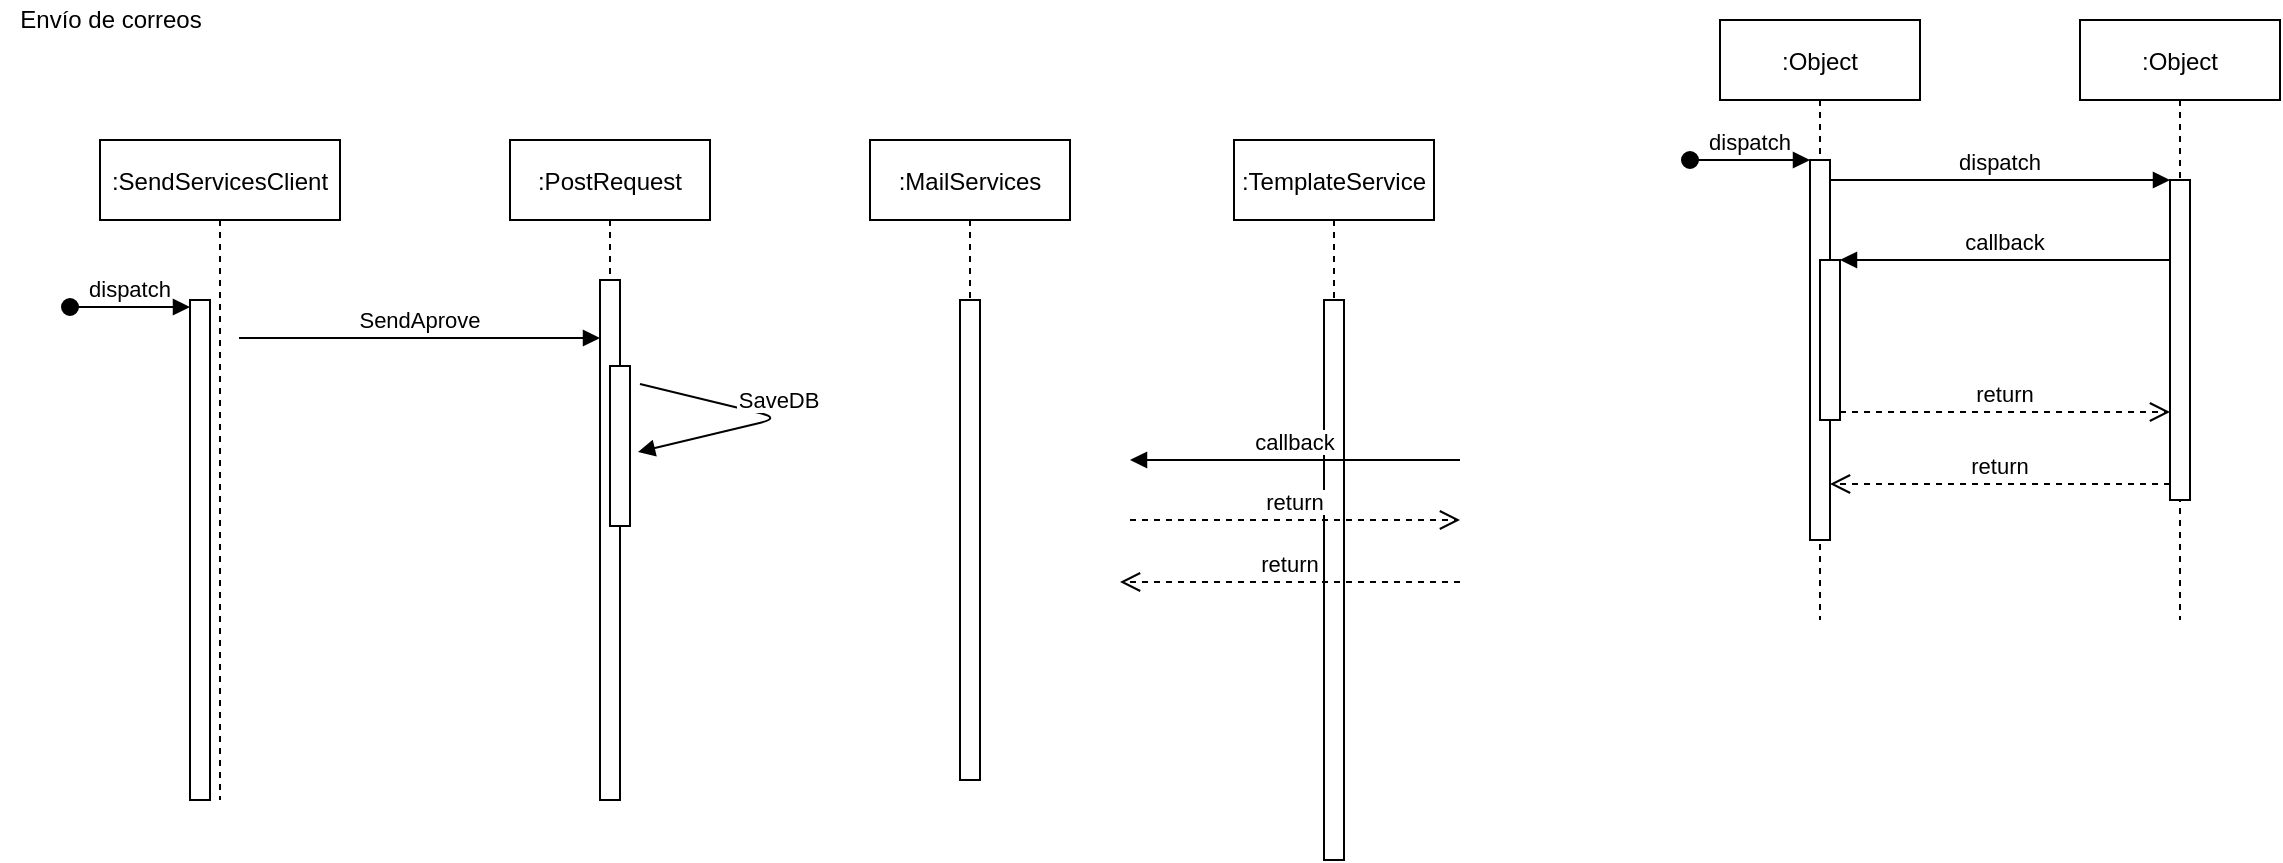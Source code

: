 <mxfile>
    <diagram id="kRXIXlUw2XOFFT9bWz3g" name="Page-1">
        <mxGraphModel dx="1671" dy="459" grid="1" gridSize="10" guides="1" tooltips="1" connect="1" arrows="1" fold="1" page="1" pageScale="1" pageWidth="850" pageHeight="1100" math="0" shadow="0">
            <root>
                <mxCell id="0"/>
                <mxCell id="1" parent="0"/>
                <mxCell id="2" value=":Object" style="shape=umlLifeline;perimeter=lifelinePerimeter;container=1;collapsible=0;recursiveResize=0;rounded=0;shadow=0;strokeWidth=1;" parent="1" vertex="1">
                    <mxGeometry x="20" y="20" width="100" height="300" as="geometry"/>
                </mxCell>
                <mxCell id="3" value="" style="points=[];perimeter=orthogonalPerimeter;rounded=0;shadow=0;strokeWidth=1;" parent="2" vertex="1">
                    <mxGeometry x="45" y="70" width="10" height="190" as="geometry"/>
                </mxCell>
                <mxCell id="4" value="dispatch" style="verticalAlign=bottom;startArrow=oval;endArrow=block;startSize=8;shadow=0;strokeWidth=1;" parent="2" target="3" edge="1">
                    <mxGeometry relative="1" as="geometry">
                        <mxPoint x="-15" y="70" as="sourcePoint"/>
                    </mxGeometry>
                </mxCell>
                <mxCell id="5" value="" style="points=[];perimeter=orthogonalPerimeter;rounded=0;shadow=0;strokeWidth=1;" parent="2" vertex="1">
                    <mxGeometry x="50" y="120" width="10" height="80" as="geometry"/>
                </mxCell>
                <mxCell id="6" value=":Object" style="shape=umlLifeline;perimeter=lifelinePerimeter;container=1;collapsible=0;recursiveResize=0;rounded=0;shadow=0;strokeWidth=1;" parent="1" vertex="1">
                    <mxGeometry x="200" y="20" width="100" height="300" as="geometry"/>
                </mxCell>
                <mxCell id="7" value="" style="points=[];perimeter=orthogonalPerimeter;rounded=0;shadow=0;strokeWidth=1;" parent="6" vertex="1">
                    <mxGeometry x="45" y="80" width="10" height="160" as="geometry"/>
                </mxCell>
                <mxCell id="8" value="return" style="verticalAlign=bottom;endArrow=open;dashed=1;endSize=8;exitX=0;exitY=0.95;shadow=0;strokeWidth=1;" parent="1" source="7" target="3" edge="1">
                    <mxGeometry relative="1" as="geometry">
                        <mxPoint x="175" y="176" as="targetPoint"/>
                    </mxGeometry>
                </mxCell>
                <mxCell id="9" value="dispatch" style="verticalAlign=bottom;endArrow=block;entryX=0;entryY=0;shadow=0;strokeWidth=1;" parent="1" source="3" target="7" edge="1">
                    <mxGeometry relative="1" as="geometry">
                        <mxPoint x="175" y="100" as="sourcePoint"/>
                    </mxGeometry>
                </mxCell>
                <mxCell id="10" value="callback" style="verticalAlign=bottom;endArrow=block;entryX=1;entryY=0;shadow=0;strokeWidth=1;" parent="1" source="7" target="5" edge="1">
                    <mxGeometry relative="1" as="geometry">
                        <mxPoint x="140" y="140" as="sourcePoint"/>
                    </mxGeometry>
                </mxCell>
                <mxCell id="11" value="return" style="verticalAlign=bottom;endArrow=open;dashed=1;endSize=8;exitX=1;exitY=0.95;shadow=0;strokeWidth=1;" parent="1" source="5" target="7" edge="1">
                    <mxGeometry relative="1" as="geometry">
                        <mxPoint x="140" y="197" as="targetPoint"/>
                    </mxGeometry>
                </mxCell>
                <mxCell id="12" value=":PostRequest" style="shape=umlLifeline;perimeter=lifelinePerimeter;container=1;collapsible=0;recursiveResize=0;rounded=0;shadow=0;strokeWidth=1;" parent="1" vertex="1">
                    <mxGeometry x="-585" y="80" width="100" height="330" as="geometry"/>
                </mxCell>
                <mxCell id="13" value="" style="points=[];perimeter=orthogonalPerimeter;rounded=0;shadow=0;strokeWidth=1;" parent="12" vertex="1">
                    <mxGeometry x="45" y="70" width="10" height="260" as="geometry"/>
                </mxCell>
                <mxCell id="15" value="" style="points=[];perimeter=orthogonalPerimeter;rounded=0;shadow=0;strokeWidth=1;" parent="12" vertex="1">
                    <mxGeometry x="50" y="113" width="10" height="80" as="geometry"/>
                </mxCell>
                <mxCell id="16" value=":MailServices" style="shape=umlLifeline;perimeter=lifelinePerimeter;container=1;collapsible=0;recursiveResize=0;rounded=0;shadow=0;strokeWidth=1;" parent="1" vertex="1">
                    <mxGeometry x="-405" y="80" width="100" height="320" as="geometry"/>
                </mxCell>
                <mxCell id="17" value="" style="points=[];perimeter=orthogonalPerimeter;rounded=0;shadow=0;strokeWidth=1;" parent="16" vertex="1">
                    <mxGeometry x="45" y="80" width="10" height="240" as="geometry"/>
                </mxCell>
                <mxCell id="22" value="Envío de correos" style="text;html=1;resizable=0;autosize=1;align=center;verticalAlign=middle;points=[];fillColor=none;strokeColor=none;rounded=0;" parent="1" vertex="1">
                    <mxGeometry x="-840" y="10" width="110" height="20" as="geometry"/>
                </mxCell>
                <mxCell id="23" value=":TemplateService" style="shape=umlLifeline;perimeter=lifelinePerimeter;container=1;collapsible=0;recursiveResize=0;rounded=0;shadow=0;strokeWidth=1;" parent="1" vertex="1">
                    <mxGeometry x="-223" y="80" width="100" height="360" as="geometry"/>
                </mxCell>
                <mxCell id="24" value="" style="points=[];perimeter=orthogonalPerimeter;rounded=0;shadow=0;strokeWidth=1;" parent="23" vertex="1">
                    <mxGeometry x="45" y="80" width="10" height="280" as="geometry"/>
                </mxCell>
                <mxCell id="18" value="return" style="verticalAlign=bottom;endArrow=open;dashed=1;endSize=8;exitX=0;exitY=0.95;shadow=0;strokeWidth=1;" parent="23" edge="1">
                    <mxGeometry relative="1" as="geometry">
                        <mxPoint x="-57" y="221.0" as="targetPoint"/>
                        <mxPoint x="113" y="221.0" as="sourcePoint"/>
                    </mxGeometry>
                </mxCell>
                <mxCell id="20" value="callback" style="verticalAlign=bottom;endArrow=block;entryX=1;entryY=0;shadow=0;strokeWidth=1;" parent="23" edge="1">
                    <mxGeometry relative="1" as="geometry">
                        <mxPoint x="113" y="160" as="sourcePoint"/>
                        <mxPoint x="-52" y="160" as="targetPoint"/>
                    </mxGeometry>
                </mxCell>
                <mxCell id="21" value="return" style="verticalAlign=bottom;endArrow=open;dashed=1;endSize=8;exitX=1;exitY=0.95;shadow=0;strokeWidth=1;" parent="23" edge="1">
                    <mxGeometry relative="1" as="geometry">
                        <mxPoint x="113" y="190" as="targetPoint"/>
                        <mxPoint x="-52" y="190" as="sourcePoint"/>
                    </mxGeometry>
                </mxCell>
                <mxCell id="Ypq4PwoPHnGSi6L4NfRs-24" value=":SendServicesClient" style="shape=umlLifeline;perimeter=lifelinePerimeter;container=1;collapsible=0;recursiveResize=0;rounded=0;shadow=0;strokeWidth=1;" parent="1" vertex="1">
                    <mxGeometry x="-790" y="80" width="120" height="330" as="geometry"/>
                </mxCell>
                <mxCell id="Ypq4PwoPHnGSi6L4NfRs-25" value="" style="points=[];perimeter=orthogonalPerimeter;rounded=0;shadow=0;strokeWidth=1;" parent="Ypq4PwoPHnGSi6L4NfRs-24" vertex="1">
                    <mxGeometry x="45" y="80" width="10" height="250" as="geometry"/>
                </mxCell>
                <mxCell id="14" value="dispatch" style="verticalAlign=bottom;startArrow=oval;endArrow=block;startSize=8;shadow=0;strokeWidth=1;" parent="Ypq4PwoPHnGSi6L4NfRs-24" edge="1">
                    <mxGeometry relative="1" as="geometry">
                        <mxPoint x="-15" y="83.5" as="sourcePoint"/>
                        <mxPoint x="45" y="83.5" as="targetPoint"/>
                    </mxGeometry>
                </mxCell>
                <mxCell id="Ypq4PwoPHnGSi6L4NfRs-26" value="SendAprove" style="verticalAlign=bottom;endArrow=block;shadow=0;strokeWidth=1;" parent="1" edge="1">
                    <mxGeometry relative="1" as="geometry">
                        <mxPoint x="-720.5" y="179" as="sourcePoint"/>
                        <mxPoint x="-540" y="179" as="targetPoint"/>
                    </mxGeometry>
                </mxCell>
                <mxCell id="Ypq4PwoPHnGSi6L4NfRs-27" value="SaveDB" style="verticalAlign=bottom;endArrow=block;entryX=1.4;entryY=0.588;shadow=0;strokeWidth=1;entryDx=0;entryDy=0;entryPerimeter=0;exitX=1.5;exitY=0.163;exitDx=0;exitDy=0;exitPerimeter=0;" parent="1" edge="1">
                    <mxGeometry relative="1" as="geometry">
                        <mxPoint x="-520" y="202.04" as="sourcePoint"/>
                        <mxPoint x="-521" y="236.04" as="targetPoint"/>
                        <Array as="points">
                            <mxPoint x="-450" y="219"/>
                        </Array>
                    </mxGeometry>
                </mxCell>
            </root>
        </mxGraphModel>
    </diagram>
    <diagram id="TcMW0R_q_KiruGCktBNq" name="Page-2">
        <mxGraphModel dx="744" dy="459" grid="1" gridSize="10" guides="1" tooltips="1" connect="1" arrows="1" fold="1" page="1" pageScale="1" pageWidth="850" pageHeight="1100" math="0" shadow="0">
            <root>
                <mxCell id="XhbC70LMQO4zTDJg9H2k-0"/>
                <mxCell id="XhbC70LMQO4zTDJg9H2k-1" parent="XhbC70LMQO4zTDJg9H2k-0"/>
                <mxCell id="XhbC70LMQO4zTDJg9H2k-2" value="SendServiceClient" style="verticalAlign=top;align=left;spacingTop=8;spacingLeft=2;spacingRight=12;shape=cube;size=10;direction=south;fontStyle=4;html=1;rounded=0;shadow=0;comic=0;labelBackgroundColor=none;strokeWidth=1;fontFamily=Verdana;fontSize=12" parent="XhbC70LMQO4zTDJg9H2k-1" vertex="1">
                    <mxGeometry x="20" y="20" width="330" height="220" as="geometry"/>
                </mxCell>
                <mxCell id="XhbC70LMQO4zTDJg9H2k-3" value="PostRequest" style="verticalAlign=top;align=left;spacingTop=8;spacingLeft=2;spacingRight=12;shape=cube;size=10;direction=south;fontStyle=4;html=1;rounded=0;shadow=0;comic=0;labelBackgroundColor=none;strokeWidth=1;fontFamily=Verdana;fontSize=12" parent="XhbC70LMQO4zTDJg9H2k-1" vertex="1">
                    <mxGeometry x="430" y="20" width="330" height="220" as="geometry"/>
                </mxCell>
                <mxCell id="XhbC70LMQO4zTDJg9H2k-4" value="TempleteService" style="verticalAlign=top;align=left;spacingTop=8;spacingLeft=2;spacingRight=12;shape=cube;size=10;direction=south;fontStyle=4;html=1;rounded=0;shadow=0;comic=0;labelBackgroundColor=none;strokeWidth=1;fontFamily=Verdana;fontSize=12" parent="XhbC70LMQO4zTDJg9H2k-1" vertex="1">
                    <mxGeometry x="270" y="360" width="260" height="150" as="geometry"/>
                </mxCell>
                <mxCell id="XhbC70LMQO4zTDJg9H2k-5" value="&amp;laquo;interface&amp;raquo;&lt;br&gt;&lt;b&gt;Name&lt;/b&gt;" style="html=1;rounded=0;shadow=0;comic=0;labelBackgroundColor=none;strokeWidth=1;fontFamily=Verdana;fontSize=12;align=center;" parent="XhbC70LMQO4zTDJg9H2k-1" vertex="1">
                    <mxGeometry x="60" y="90" width="110" height="50" as="geometry"/>
                </mxCell>
                <mxCell id="XhbC70LMQO4zTDJg9H2k-6" value="Module" style="shape=component;align=left;spacingLeft=36;rounded=0;shadow=0;comic=0;labelBackgroundColor=none;strokeWidth=1;fontFamily=Verdana;fontSize=12;html=1;" parent="XhbC70LMQO4zTDJg9H2k-1" vertex="1">
                    <mxGeometry x="210" y="85" width="120" height="60" as="geometry"/>
                </mxCell>
                <mxCell id="XhbC70LMQO4zTDJg9H2k-7" value="" style="ellipse;whiteSpace=wrap;html=1;rounded=0;shadow=0;comic=0;labelBackgroundColor=none;strokeWidth=1;fontFamily=Verdana;fontSize=12;align=center;" parent="XhbC70LMQO4zTDJg9H2k-1" vertex="1">
                    <mxGeometry x="260" y="180" width="20" height="20" as="geometry"/>
                </mxCell>
                <mxCell id="XhbC70LMQO4zTDJg9H2k-8" value="Module" style="shape=component;align=left;spacingLeft=36;rounded=0;shadow=0;comic=0;labelBackgroundColor=none;strokeWidth=1;fontFamily=Verdana;fontSize=12;html=1;" parent="XhbC70LMQO4zTDJg9H2k-1" vertex="1">
                    <mxGeometry x="460" y="85" width="120" height="60" as="geometry"/>
                </mxCell>
                <mxCell id="XhbC70LMQO4zTDJg9H2k-9" value="&amp;laquo;interface&amp;raquo;&lt;br&gt;&lt;b&gt;Name&lt;/b&gt;" style="html=1;rounded=0;shadow=0;comic=0;labelBackgroundColor=none;strokeWidth=1;fontFamily=Verdana;fontSize=12;align=center;" parent="XhbC70LMQO4zTDJg9H2k-1" vertex="1">
                    <mxGeometry x="620" y="90" width="110" height="50" as="geometry"/>
                </mxCell>
                <mxCell id="XhbC70LMQO4zTDJg9H2k-10" value="" style="ellipse;whiteSpace=wrap;html=1;rounded=0;shadow=0;comic=0;labelBackgroundColor=none;strokeWidth=1;fontFamily=Verdana;fontSize=12;align=center;" parent="XhbC70LMQO4zTDJg9H2k-1" vertex="1">
                    <mxGeometry x="520" y="180" width="20" height="20" as="geometry"/>
                </mxCell>
                <mxCell id="XhbC70LMQO4zTDJg9H2k-11" value="Module" style="shape=component;align=left;spacingLeft=36;rounded=0;shadow=0;comic=0;labelBackgroundColor=none;strokeWidth=1;fontFamily=Verdana;fontSize=12;html=1;" parent="XhbC70LMQO4zTDJg9H2k-1" vertex="1">
                    <mxGeometry x="340" y="410" width="120" height="60" as="geometry"/>
                </mxCell>
                <mxCell id="XhbC70LMQO4zTDJg9H2k-12" style="edgeStyle=none;rounded=0;html=1;dashed=1;labelBackgroundColor=none;startArrow=none;startFill=0;startSize=8;endArrow=open;endFill=0;endSize=16;fontFamily=Verdana;fontSize=12;" parent="XhbC70LMQO4zTDJg9H2k-1" source="XhbC70LMQO4zTDJg9H2k-11" target="XhbC70LMQO4zTDJg9H2k-7" edge="1">
                    <mxGeometry relative="1" as="geometry"/>
                </mxCell>
                <mxCell id="XhbC70LMQO4zTDJg9H2k-13" style="edgeStyle=none;rounded=0;html=1;dashed=1;labelBackgroundColor=none;startArrow=none;startFill=0;startSize=8;endArrow=open;endFill=0;endSize=16;fontFamily=Verdana;fontSize=12;" parent="XhbC70LMQO4zTDJg9H2k-1" source="XhbC70LMQO4zTDJg9H2k-4" target="XhbC70LMQO4zTDJg9H2k-10" edge="1">
                    <mxGeometry relative="1" as="geometry"/>
                </mxCell>
                <mxCell id="XhbC70LMQO4zTDJg9H2k-14" style="edgeStyle=elbowEdgeStyle;rounded=0;html=1;labelBackgroundColor=none;startArrow=none;startFill=0;startSize=8;endArrow=none;endFill=0;endSize=16;fontFamily=Verdana;fontSize=12;" parent="XhbC70LMQO4zTDJg9H2k-1" source="XhbC70LMQO4zTDJg9H2k-10" target="XhbC70LMQO4zTDJg9H2k-8" edge="1">
                    <mxGeometry relative="1" as="geometry"/>
                </mxCell>
                <mxCell id="XhbC70LMQO4zTDJg9H2k-15" style="edgeStyle=elbowEdgeStyle;rounded=0;html=1;labelBackgroundColor=none;startArrow=none;startFill=0;startSize=8;endArrow=none;endFill=0;endSize=16;fontFamily=Verdana;fontSize=12;" parent="XhbC70LMQO4zTDJg9H2k-1" source="XhbC70LMQO4zTDJg9H2k-7" target="XhbC70LMQO4zTDJg9H2k-6" edge="1">
                    <mxGeometry relative="1" as="geometry"/>
                </mxCell>
                <mxCell id="XhbC70LMQO4zTDJg9H2k-16" style="edgeStyle=orthogonalEdgeStyle;rounded=0;html=1;labelBackgroundColor=none;startArrow=none;startFill=0;startSize=8;endArrow=open;endFill=0;endSize=16;fontFamily=Verdana;fontSize=12;dashed=1;" parent="XhbC70LMQO4zTDJg9H2k-1" source="XhbC70LMQO4zTDJg9H2k-6" target="XhbC70LMQO4zTDJg9H2k-5" edge="1">
                    <mxGeometry relative="1" as="geometry">
                        <Array as="points">
                            <mxPoint x="250" y="170"/>
                            <mxPoint x="115" y="170"/>
                        </Array>
                    </mxGeometry>
                </mxCell>
                <mxCell id="XhbC70LMQO4zTDJg9H2k-17" style="edgeStyle=orthogonalEdgeStyle;rounded=0;html=1;dashed=1;labelBackgroundColor=none;startArrow=none;startFill=0;startSize=8;endArrow=open;endFill=0;endSize=16;fontFamily=Verdana;fontSize=12;" parent="XhbC70LMQO4zTDJg9H2k-1" source="XhbC70LMQO4zTDJg9H2k-8" target="XhbC70LMQO4zTDJg9H2k-9" edge="1">
                    <mxGeometry relative="1" as="geometry"/>
                </mxCell>
                <mxCell id="XhbC70LMQO4zTDJg9H2k-18" style="edgeStyle=orthogonalEdgeStyle;rounded=0;html=1;labelBackgroundColor=none;startArrow=none;startFill=0;startSize=8;endArrow=none;endFill=0;endSize=16;fontFamily=Verdana;fontSize=12;" parent="XhbC70LMQO4zTDJg9H2k-1" source="XhbC70LMQO4zTDJg9H2k-4" target="XhbC70LMQO4zTDJg9H2k-3" edge="1">
                    <mxGeometry relative="1" as="geometry">
                        <Array as="points">
                            <mxPoint x="595" y="435"/>
                        </Array>
                    </mxGeometry>
                </mxCell>
                <mxCell id="XhbC70LMQO4zTDJg9H2k-19" style="edgeStyle=orthogonalEdgeStyle;rounded=0;html=1;labelBackgroundColor=none;startArrow=none;startFill=0;startSize=8;endArrow=none;endFill=0;endSize=16;fontFamily=Verdana;fontSize=12;" parent="XhbC70LMQO4zTDJg9H2k-1" source="XhbC70LMQO4zTDJg9H2k-4" target="XhbC70LMQO4zTDJg9H2k-2" edge="1">
                    <mxGeometry relative="1" as="geometry">
                        <Array as="points">
                            <mxPoint x="185" y="435"/>
                        </Array>
                    </mxGeometry>
                </mxCell>
            </root>
        </mxGraphModel>
    </diagram>
    <diagram id="dv507NW8lUPE_ueaOyq-" name="Page-3">
        <mxGraphModel dx="1671" dy="459" grid="1" gridSize="10" guides="1" tooltips="1" connect="1" arrows="1" fold="1" page="1" pageScale="1" pageWidth="850" pageHeight="1100" math="0" shadow="0">
            <root>
                <mxCell id="Cmwi8gdkWSCQ0n7_BZxx-0"/>
                <mxCell id="Cmwi8gdkWSCQ0n7_BZxx-1" parent="Cmwi8gdkWSCQ0n7_BZxx-0"/>
                <mxCell id="C4pjCbUNKfmzLzH-rZxN-61" style="edgeStyle=none;html=1;exitX=0.75;exitY=1;exitDx=0;exitDy=0;" parent="Cmwi8gdkWSCQ0n7_BZxx-1" source="C4pjCbUNKfmzLzH-rZxN-0" target="C4pjCbUNKfmzLzH-rZxN-11" edge="1">
                    <mxGeometry relative="1" as="geometry"/>
                </mxCell>
                <mxCell id="C4pjCbUNKfmzLzH-rZxN-0" value="Crear Req" style="whiteSpace=wrap;html=1;" parent="Cmwi8gdkWSCQ0n7_BZxx-1" vertex="1">
                    <mxGeometry x="60" width="120" height="60" as="geometry"/>
                </mxCell>
                <mxCell id="C4pjCbUNKfmzLzH-rZxN-41" style="edgeStyle=none;html=1;exitX=0.5;exitY=1;exitDx=0;exitDy=0;" parent="Cmwi8gdkWSCQ0n7_BZxx-1" source="C4pjCbUNKfmzLzH-rZxN-8" target="C4pjCbUNKfmzLzH-rZxN-11" edge="1">
                    <mxGeometry relative="1" as="geometry"/>
                </mxCell>
                <mxCell id="C4pjCbUNKfmzLzH-rZxN-8" value="Aprobar" style="whiteSpace=wrap;html=1;" parent="Cmwi8gdkWSCQ0n7_BZxx-1" vertex="1">
                    <mxGeometry x="240" width="120" height="60" as="geometry"/>
                </mxCell>
                <mxCell id="C4pjCbUNKfmzLzH-rZxN-63" style="edgeStyle=none;html=1;exitX=0.25;exitY=1;exitDx=0;exitDy=0;entryX=1;entryY=0;entryDx=0;entryDy=0;" parent="Cmwi8gdkWSCQ0n7_BZxx-1" source="C4pjCbUNKfmzLzH-rZxN-9" target="C4pjCbUNKfmzLzH-rZxN-11" edge="1">
                    <mxGeometry relative="1" as="geometry"/>
                </mxCell>
                <mxCell id="C4pjCbUNKfmzLzH-rZxN-9" value="Rechazar" style="whiteSpace=wrap;html=1;" parent="Cmwi8gdkWSCQ0n7_BZxx-1" vertex="1">
                    <mxGeometry x="420" width="120" height="60" as="geometry"/>
                </mxCell>
                <mxCell id="C4pjCbUNKfmzLzH-rZxN-42" style="edgeStyle=none;html=1;exitX=0;exitY=1;exitDx=0;exitDy=0;entryX=1;entryY=0;entryDx=0;entryDy=0;" parent="Cmwi8gdkWSCQ0n7_BZxx-1" source="C4pjCbUNKfmzLzH-rZxN-11" target="C4pjCbUNKfmzLzH-rZxN-13" edge="1">
                    <mxGeometry relative="1" as="geometry"/>
                </mxCell>
                <mxCell id="C4pjCbUNKfmzLzH-rZxN-44" style="edgeStyle=none;html=1;exitX=1;exitY=1;exitDx=0;exitDy=0;" parent="Cmwi8gdkWSCQ0n7_BZxx-1" source="C4pjCbUNKfmzLzH-rZxN-11" target="C4pjCbUNKfmzLzH-rZxN-15" edge="1">
                    <mxGeometry relative="1" as="geometry"/>
                </mxCell>
                <mxCell id="C4pjCbUNKfmzLzH-rZxN-47" style="edgeStyle=none;html=1;exitX=0.5;exitY=1;exitDx=0;exitDy=0;" parent="Cmwi8gdkWSCQ0n7_BZxx-1" source="C4pjCbUNKfmzLzH-rZxN-11" target="C4pjCbUNKfmzLzH-rZxN-18" edge="1">
                    <mxGeometry relative="1" as="geometry"/>
                </mxCell>
                <mxCell id="C4pjCbUNKfmzLzH-rZxN-66" style="edgeStyle=none;html=1;exitX=0;exitY=1;exitDx=0;exitDy=0;entryX=1;entryY=0;entryDx=0;entryDy=0;" parent="Cmwi8gdkWSCQ0n7_BZxx-1" source="C4pjCbUNKfmzLzH-rZxN-11" target="C4pjCbUNKfmzLzH-rZxN-19" edge="1">
                    <mxGeometry relative="1" as="geometry"/>
                </mxCell>
                <mxCell id="C4pjCbUNKfmzLzH-rZxN-11" value="&lt;span&gt;EnviarCorreo&lt;/span&gt;" style="rhombus;whiteSpace=wrap;html=1;" parent="Cmwi8gdkWSCQ0n7_BZxx-1" vertex="1">
                    <mxGeometry x="235" y="75" width="130" height="80" as="geometry"/>
                </mxCell>
                <mxCell id="C4pjCbUNKfmzLzH-rZxN-43" style="edgeStyle=none;html=1;exitX=0.5;exitY=1;exitDx=0;exitDy=0;" parent="Cmwi8gdkWSCQ0n7_BZxx-1" source="C4pjCbUNKfmzLzH-rZxN-13" target="C4pjCbUNKfmzLzH-rZxN-22" edge="1">
                    <mxGeometry relative="1" as="geometry"/>
                </mxCell>
                <mxCell id="C4pjCbUNKfmzLzH-rZxN-60" style="edgeStyle=none;html=1;exitX=0.5;exitY=1;exitDx=0;exitDy=0;entryX=0;entryY=0.5;entryDx=0;entryDy=0;entryPerimeter=0;" parent="Cmwi8gdkWSCQ0n7_BZxx-1" source="C4pjCbUNKfmzLzH-rZxN-13" target="C4pjCbUNKfmzLzH-rZxN-20" edge="1">
                    <mxGeometry relative="1" as="geometry"/>
                </mxCell>
                <mxCell id="5QYQTAjLTWsTlCUuddXx-0" value="" style="edgeStyle=none;html=1;" parent="Cmwi8gdkWSCQ0n7_BZxx-1" source="C4pjCbUNKfmzLzH-rZxN-13" target="C4pjCbUNKfmzLzH-rZxN-0" edge="1">
                    <mxGeometry relative="1" as="geometry"/>
                </mxCell>
                <mxCell id="5QYQTAjLTWsTlCUuddXx-2" value="" style="edgeStyle=none;html=1;" parent="Cmwi8gdkWSCQ0n7_BZxx-1" source="C4pjCbUNKfmzLzH-rZxN-13" target="5QYQTAjLTWsTlCUuddXx-1" edge="1">
                    <mxGeometry relative="1" as="geometry"/>
                </mxCell>
                <mxCell id="C4pjCbUNKfmzLzH-rZxN-13" value="&lt;span&gt;Acción&lt;/span&gt;" style="ellipse;whiteSpace=wrap;html=1;" parent="Cmwi8gdkWSCQ0n7_BZxx-1" vertex="1">
                    <mxGeometry y="154" width="120" height="60" as="geometry"/>
                </mxCell>
                <mxCell id="C4pjCbUNKfmzLzH-rZxN-45" style="edgeStyle=none;html=1;exitX=0;exitY=1;exitDx=0;exitDy=0;" parent="Cmwi8gdkWSCQ0n7_BZxx-1" source="C4pjCbUNKfmzLzH-rZxN-15" target="C4pjCbUNKfmzLzH-rZxN-31" edge="1">
                    <mxGeometry relative="1" as="geometry"/>
                </mxCell>
                <mxCell id="C4pjCbUNKfmzLzH-rZxN-50" style="edgeStyle=none;html=1;exitX=0;exitY=0.5;exitDx=0;exitDy=0;" parent="Cmwi8gdkWSCQ0n7_BZxx-1" source="C4pjCbUNKfmzLzH-rZxN-15" target="C4pjCbUNKfmzLzH-rZxN-29" edge="1">
                    <mxGeometry relative="1" as="geometry"/>
                </mxCell>
                <mxCell id="C4pjCbUNKfmzLzH-rZxN-15" value="TipoRequerimiento" style="ellipse;whiteSpace=wrap;html=1;" parent="Cmwi8gdkWSCQ0n7_BZxx-1" vertex="1">
                    <mxGeometry x="480" y="154" width="120" height="60" as="geometry"/>
                </mxCell>
                <mxCell id="C4pjCbUNKfmzLzH-rZxN-48" style="edgeStyle=none;html=1;exitX=0.5;exitY=1;exitDx=0;exitDy=0;entryX=0.75;entryY=0;entryDx=0;entryDy=0;entryPerimeter=0;" parent="Cmwi8gdkWSCQ0n7_BZxx-1" source="C4pjCbUNKfmzLzH-rZxN-18" target="C4pjCbUNKfmzLzH-rZxN-22" edge="1">
                    <mxGeometry relative="1" as="geometry"/>
                </mxCell>
                <mxCell id="C4pjCbUNKfmzLzH-rZxN-18" value="RolDestino" style="ellipse;whiteSpace=wrap;html=1;" parent="Cmwi8gdkWSCQ0n7_BZxx-1" vertex="1">
                    <mxGeometry x="320" y="154" width="120" height="60" as="geometry"/>
                </mxCell>
                <mxCell id="C4pjCbUNKfmzLzH-rZxN-64" style="edgeStyle=none;html=1;exitX=1;exitY=1;exitDx=0;exitDy=0;" parent="Cmwi8gdkWSCQ0n7_BZxx-1" source="C4pjCbUNKfmzLzH-rZxN-19" target="C4pjCbUNKfmzLzH-rZxN-23" edge="1">
                    <mxGeometry relative="1" as="geometry"/>
                </mxCell>
                <mxCell id="C4pjCbUNKfmzLzH-rZxN-19" value="EstadoSolicitud" style="ellipse;whiteSpace=wrap;html=1;" parent="Cmwi8gdkWSCQ0n7_BZxx-1" vertex="1">
                    <mxGeometry x="160" y="154" width="120" height="60" as="geometry"/>
                </mxCell>
                <mxCell id="C4pjCbUNKfmzLzH-rZxN-57" style="edgeStyle=none;html=1;exitX=0.25;exitY=1;exitDx=0;exitDy=0;exitPerimeter=0;" parent="Cmwi8gdkWSCQ0n7_BZxx-1" source="C4pjCbUNKfmzLzH-rZxN-20" target="C4pjCbUNKfmzLzH-rZxN-29" edge="1">
                    <mxGeometry relative="1" as="geometry"/>
                </mxCell>
                <mxCell id="C4pjCbUNKfmzLzH-rZxN-58" style="edgeStyle=none;html=1;exitX=0.25;exitY=1;exitDx=0;exitDy=0;exitPerimeter=0;entryX=0;entryY=0.5;entryDx=0;entryDy=0;" parent="Cmwi8gdkWSCQ0n7_BZxx-1" source="C4pjCbUNKfmzLzH-rZxN-20" target="C4pjCbUNKfmzLzH-rZxN-31" edge="1">
                    <mxGeometry relative="1" as="geometry"/>
                </mxCell>
                <mxCell id="C4pjCbUNKfmzLzH-rZxN-59" style="edgeStyle=none;html=1;exitX=0.25;exitY=1;exitDx=0;exitDy=0;exitPerimeter=0;entryX=0.375;entryY=0;entryDx=0;entryDy=0;" parent="Cmwi8gdkWSCQ0n7_BZxx-1" source="C4pjCbUNKfmzLzH-rZxN-20" target="C4pjCbUNKfmzLzH-rZxN-40" edge="1">
                    <mxGeometry relative="1" as="geometry"/>
                </mxCell>
                <mxCell id="C4pjCbUNKfmzLzH-rZxN-20" value="&lt;span&gt;PlantillaCreación&lt;/span&gt;" style="shape=tape;whiteSpace=wrap;html=1;size=0.2;" parent="Cmwi8gdkWSCQ0n7_BZxx-1" vertex="1">
                    <mxGeometry x="10" y="225" width="120" height="80" as="geometry"/>
                </mxCell>
                <mxCell id="C4pjCbUNKfmzLzH-rZxN-51" style="edgeStyle=none;html=1;exitX=0.25;exitY=1;exitDx=0;exitDy=0;exitPerimeter=0;entryX=0.375;entryY=0;entryDx=0;entryDy=0;" parent="Cmwi8gdkWSCQ0n7_BZxx-1" source="C4pjCbUNKfmzLzH-rZxN-22" target="C4pjCbUNKfmzLzH-rZxN-38" edge="1">
                    <mxGeometry relative="1" as="geometry"/>
                </mxCell>
                <mxCell id="C4pjCbUNKfmzLzH-rZxN-54" style="edgeStyle=none;html=1;exitX=0.25;exitY=1;exitDx=0;exitDy=0;exitPerimeter=0;entryX=0.375;entryY=0;entryDx=0;entryDy=0;" parent="Cmwi8gdkWSCQ0n7_BZxx-1" source="C4pjCbUNKfmzLzH-rZxN-22" target="C4pjCbUNKfmzLzH-rZxN-40" edge="1">
                    <mxGeometry relative="1" as="geometry"/>
                </mxCell>
                <mxCell id="C4pjCbUNKfmzLzH-rZxN-22" value="&lt;span&gt;Plantilla&lt;br&gt;Pendiente&lt;br&gt;Aprobación&lt;br&gt;&lt;/span&gt;" style="shape=tape;whiteSpace=wrap;html=1;size=0.2;" parent="Cmwi8gdkWSCQ0n7_BZxx-1" vertex="1">
                    <mxGeometry x="160" y="225" width="120" height="80" as="geometry"/>
                </mxCell>
                <mxCell id="C4pjCbUNKfmzLzH-rZxN-52" style="edgeStyle=none;html=1;exitX=0.25;exitY=1;exitDx=0;exitDy=0;exitPerimeter=0;entryX=0.5;entryY=0;entryDx=0;entryDy=0;" parent="Cmwi8gdkWSCQ0n7_BZxx-1" source="C4pjCbUNKfmzLzH-rZxN-23" target="C4pjCbUNKfmzLzH-rZxN-38" edge="1">
                    <mxGeometry relative="1" as="geometry"/>
                </mxCell>
                <mxCell id="C4pjCbUNKfmzLzH-rZxN-55" style="edgeStyle=none;html=1;exitX=0.25;exitY=1;exitDx=0;exitDy=0;exitPerimeter=0;entryX=0.5;entryY=0;entryDx=0;entryDy=0;" parent="Cmwi8gdkWSCQ0n7_BZxx-1" source="C4pjCbUNKfmzLzH-rZxN-23" target="C4pjCbUNKfmzLzH-rZxN-40" edge="1">
                    <mxGeometry relative="1" as="geometry"/>
                </mxCell>
                <mxCell id="C4pjCbUNKfmzLzH-rZxN-65" style="edgeStyle=none;html=1;exitX=0;exitY=0.65;exitDx=0;exitDy=0;exitPerimeter=0;" parent="Cmwi8gdkWSCQ0n7_BZxx-1" source="C4pjCbUNKfmzLzH-rZxN-23" target="C4pjCbUNKfmzLzH-rZxN-38" edge="1">
                    <mxGeometry relative="1" as="geometry"/>
                </mxCell>
                <mxCell id="C4pjCbUNKfmzLzH-rZxN-23" value="&lt;span&gt;Plantilla&lt;br&gt;Aprobación&lt;br&gt;&lt;/span&gt;" style="shape=tape;whiteSpace=wrap;html=1;size=0.2;" parent="Cmwi8gdkWSCQ0n7_BZxx-1" vertex="1">
                    <mxGeometry x="310" y="225" width="120" height="80" as="geometry"/>
                </mxCell>
                <mxCell id="C4pjCbUNKfmzLzH-rZxN-53" style="edgeStyle=none;html=1;exitX=0.25;exitY=1;exitDx=0;exitDy=0;exitPerimeter=0;entryX=0.625;entryY=0;entryDx=0;entryDy=0;" parent="Cmwi8gdkWSCQ0n7_BZxx-1" source="C4pjCbUNKfmzLzH-rZxN-24" target="C4pjCbUNKfmzLzH-rZxN-38" edge="1">
                    <mxGeometry relative="1" as="geometry"/>
                </mxCell>
                <mxCell id="C4pjCbUNKfmzLzH-rZxN-56" style="edgeStyle=none;html=1;exitX=0.25;exitY=1;exitDx=0;exitDy=0;exitPerimeter=0;entryX=0.692;entryY=0.025;entryDx=0;entryDy=0;entryPerimeter=0;" parent="Cmwi8gdkWSCQ0n7_BZxx-1" source="C4pjCbUNKfmzLzH-rZxN-24" target="C4pjCbUNKfmzLzH-rZxN-40" edge="1">
                    <mxGeometry relative="1" as="geometry"/>
                </mxCell>
                <mxCell id="C4pjCbUNKfmzLzH-rZxN-24" value="&lt;span&gt;Plantilla&lt;br&gt;Rechazo&lt;br&gt;&lt;/span&gt;" style="shape=tape;whiteSpace=wrap;html=1;size=0.2;" parent="Cmwi8gdkWSCQ0n7_BZxx-1" vertex="1">
                    <mxGeometry x="480" y="225" width="120" height="80" as="geometry"/>
                </mxCell>
                <mxCell id="C4pjCbUNKfmzLzH-rZxN-49" style="edgeStyle=none;html=1;exitX=1;exitY=1;exitDx=0;exitDy=0;" parent="Cmwi8gdkWSCQ0n7_BZxx-1" source="C4pjCbUNKfmzLzH-rZxN-29" target="C4pjCbUNKfmzLzH-rZxN-38" edge="1">
                    <mxGeometry relative="1" as="geometry"/>
                </mxCell>
                <mxCell id="C4pjCbUNKfmzLzH-rZxN-29" value="Planificado &lt;br&gt;/ &lt;br&gt;No planificado" style="shape=trapezoid;perimeter=trapezoidPerimeter;whiteSpace=wrap;html=1;fixedSize=1;" parent="Cmwi8gdkWSCQ0n7_BZxx-1" vertex="1">
                    <mxGeometry y="333" width="120" height="60" as="geometry"/>
                </mxCell>
                <mxCell id="C4pjCbUNKfmzLzH-rZxN-31" value="Reemplazo" style="shape=trapezoid;perimeter=trapezoidPerimeter;whiteSpace=wrap;html=1;fixedSize=1;" parent="Cmwi8gdkWSCQ0n7_BZxx-1" vertex="1">
                    <mxGeometry x="530" y="333" width="120" height="60" as="geometry"/>
                </mxCell>
                <mxCell id="C4pjCbUNKfmzLzH-rZxN-38" value="Masivo" style="shape=hexagon;perimeter=hexagonPerimeter2;whiteSpace=wrap;html=1;fixedSize=1;" parent="Cmwi8gdkWSCQ0n7_BZxx-1" vertex="1">
                    <mxGeometry x="210" y="400" width="120" height="80" as="geometry"/>
                </mxCell>
                <mxCell id="C4pjCbUNKfmzLzH-rZxN-40" value="Individual" style="shape=hexagon;perimeter=hexagonPerimeter2;whiteSpace=wrap;html=1;fixedSize=1;" parent="Cmwi8gdkWSCQ0n7_BZxx-1" vertex="1">
                    <mxGeometry x="360" y="400" width="120" height="80" as="geometry"/>
                </mxCell>
                <mxCell id="5QYQTAjLTWsTlCUuddXx-1" value="Crear&lt;br&gt;Aprobar&lt;br&gt;Rechazar" style="whiteSpace=wrap;html=1;" parent="Cmwi8gdkWSCQ0n7_BZxx-1" vertex="1">
                    <mxGeometry x="-140" y="85" width="120" height="60" as="geometry"/>
                </mxCell>
            </root>
        </mxGraphModel>
    </diagram>
</mxfile>